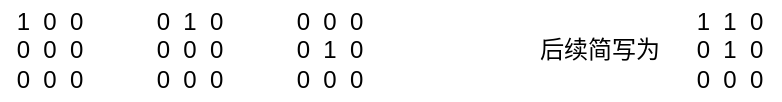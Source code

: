 <mxfile version="24.1.0" type="device">
  <diagram name="Page-1" id="0qjQd0bIqAvKOakUr5sT">
    <mxGraphModel dx="1434" dy="795" grid="1" gridSize="10" guides="1" tooltips="1" connect="1" arrows="1" fold="1" page="1" pageScale="1" pageWidth="850" pageHeight="1100" math="0" shadow="0">
      <root>
        <mxCell id="0" />
        <mxCell id="1" parent="0" />
        <mxCell id="B33dUFEOLYse5lPXIUkT-1" value="1&amp;nbsp; 0&amp;nbsp; 0&lt;div&gt;0&amp;nbsp; 0&amp;nbsp; 0&lt;/div&gt;&lt;div&gt;0&amp;nbsp; 0&amp;nbsp; 0&lt;/div&gt;" style="text;strokeColor=none;align=center;fillColor=none;html=1;verticalAlign=middle;whiteSpace=wrap;rounded=0;shadow=0;" parent="1" vertex="1">
          <mxGeometry x="110" y="360" width="50" height="50" as="geometry" />
        </mxCell>
        <mxCell id="eVz9kyh2wZNCzk7anxAL-1" value="0&amp;nbsp; 1&amp;nbsp; 0&lt;div&gt;0&amp;nbsp; 0&amp;nbsp; 0&lt;/div&gt;&lt;div&gt;0&amp;nbsp; 0&amp;nbsp; 0&lt;/div&gt;" style="text;strokeColor=none;align=center;fillColor=none;html=1;verticalAlign=middle;whiteSpace=wrap;rounded=0;shadow=0;" parent="1" vertex="1">
          <mxGeometry x="180" y="360" width="50" height="50" as="geometry" />
        </mxCell>
        <mxCell id="eVz9kyh2wZNCzk7anxAL-2" value="1&amp;nbsp; 1&amp;nbsp; 0&lt;div&gt;0&amp;nbsp; 1&amp;nbsp; 0&lt;/div&gt;&lt;div&gt;0&amp;nbsp; 0&amp;nbsp; 0&lt;/div&gt;" style="text;strokeColor=none;align=center;fillColor=none;html=1;verticalAlign=middle;whiteSpace=wrap;rounded=0;shadow=0;" parent="1" vertex="1">
          <mxGeometry x="450" y="360" width="50" height="50" as="geometry" />
        </mxCell>
        <mxCell id="eVz9kyh2wZNCzk7anxAL-3" value="0&amp;nbsp; 0&amp;nbsp; 0&lt;div&gt;0&amp;nbsp; 1&amp;nbsp; 0&lt;/div&gt;&lt;div&gt;0&amp;nbsp; 0&amp;nbsp; 0&lt;/div&gt;" style="text;strokeColor=none;align=center;fillColor=none;html=1;verticalAlign=middle;whiteSpace=wrap;rounded=0;shadow=0;" parent="1" vertex="1">
          <mxGeometry x="250" y="360" width="50" height="50" as="geometry" />
        </mxCell>
        <mxCell id="eVz9kyh2wZNCzk7anxAL-4" value="后续简写为" style="text;strokeColor=none;align=center;fillColor=none;html=1;verticalAlign=middle;whiteSpace=wrap;rounded=0;" parent="1" vertex="1">
          <mxGeometry x="370" y="370" width="80" height="30" as="geometry" />
        </mxCell>
      </root>
    </mxGraphModel>
  </diagram>
</mxfile>
